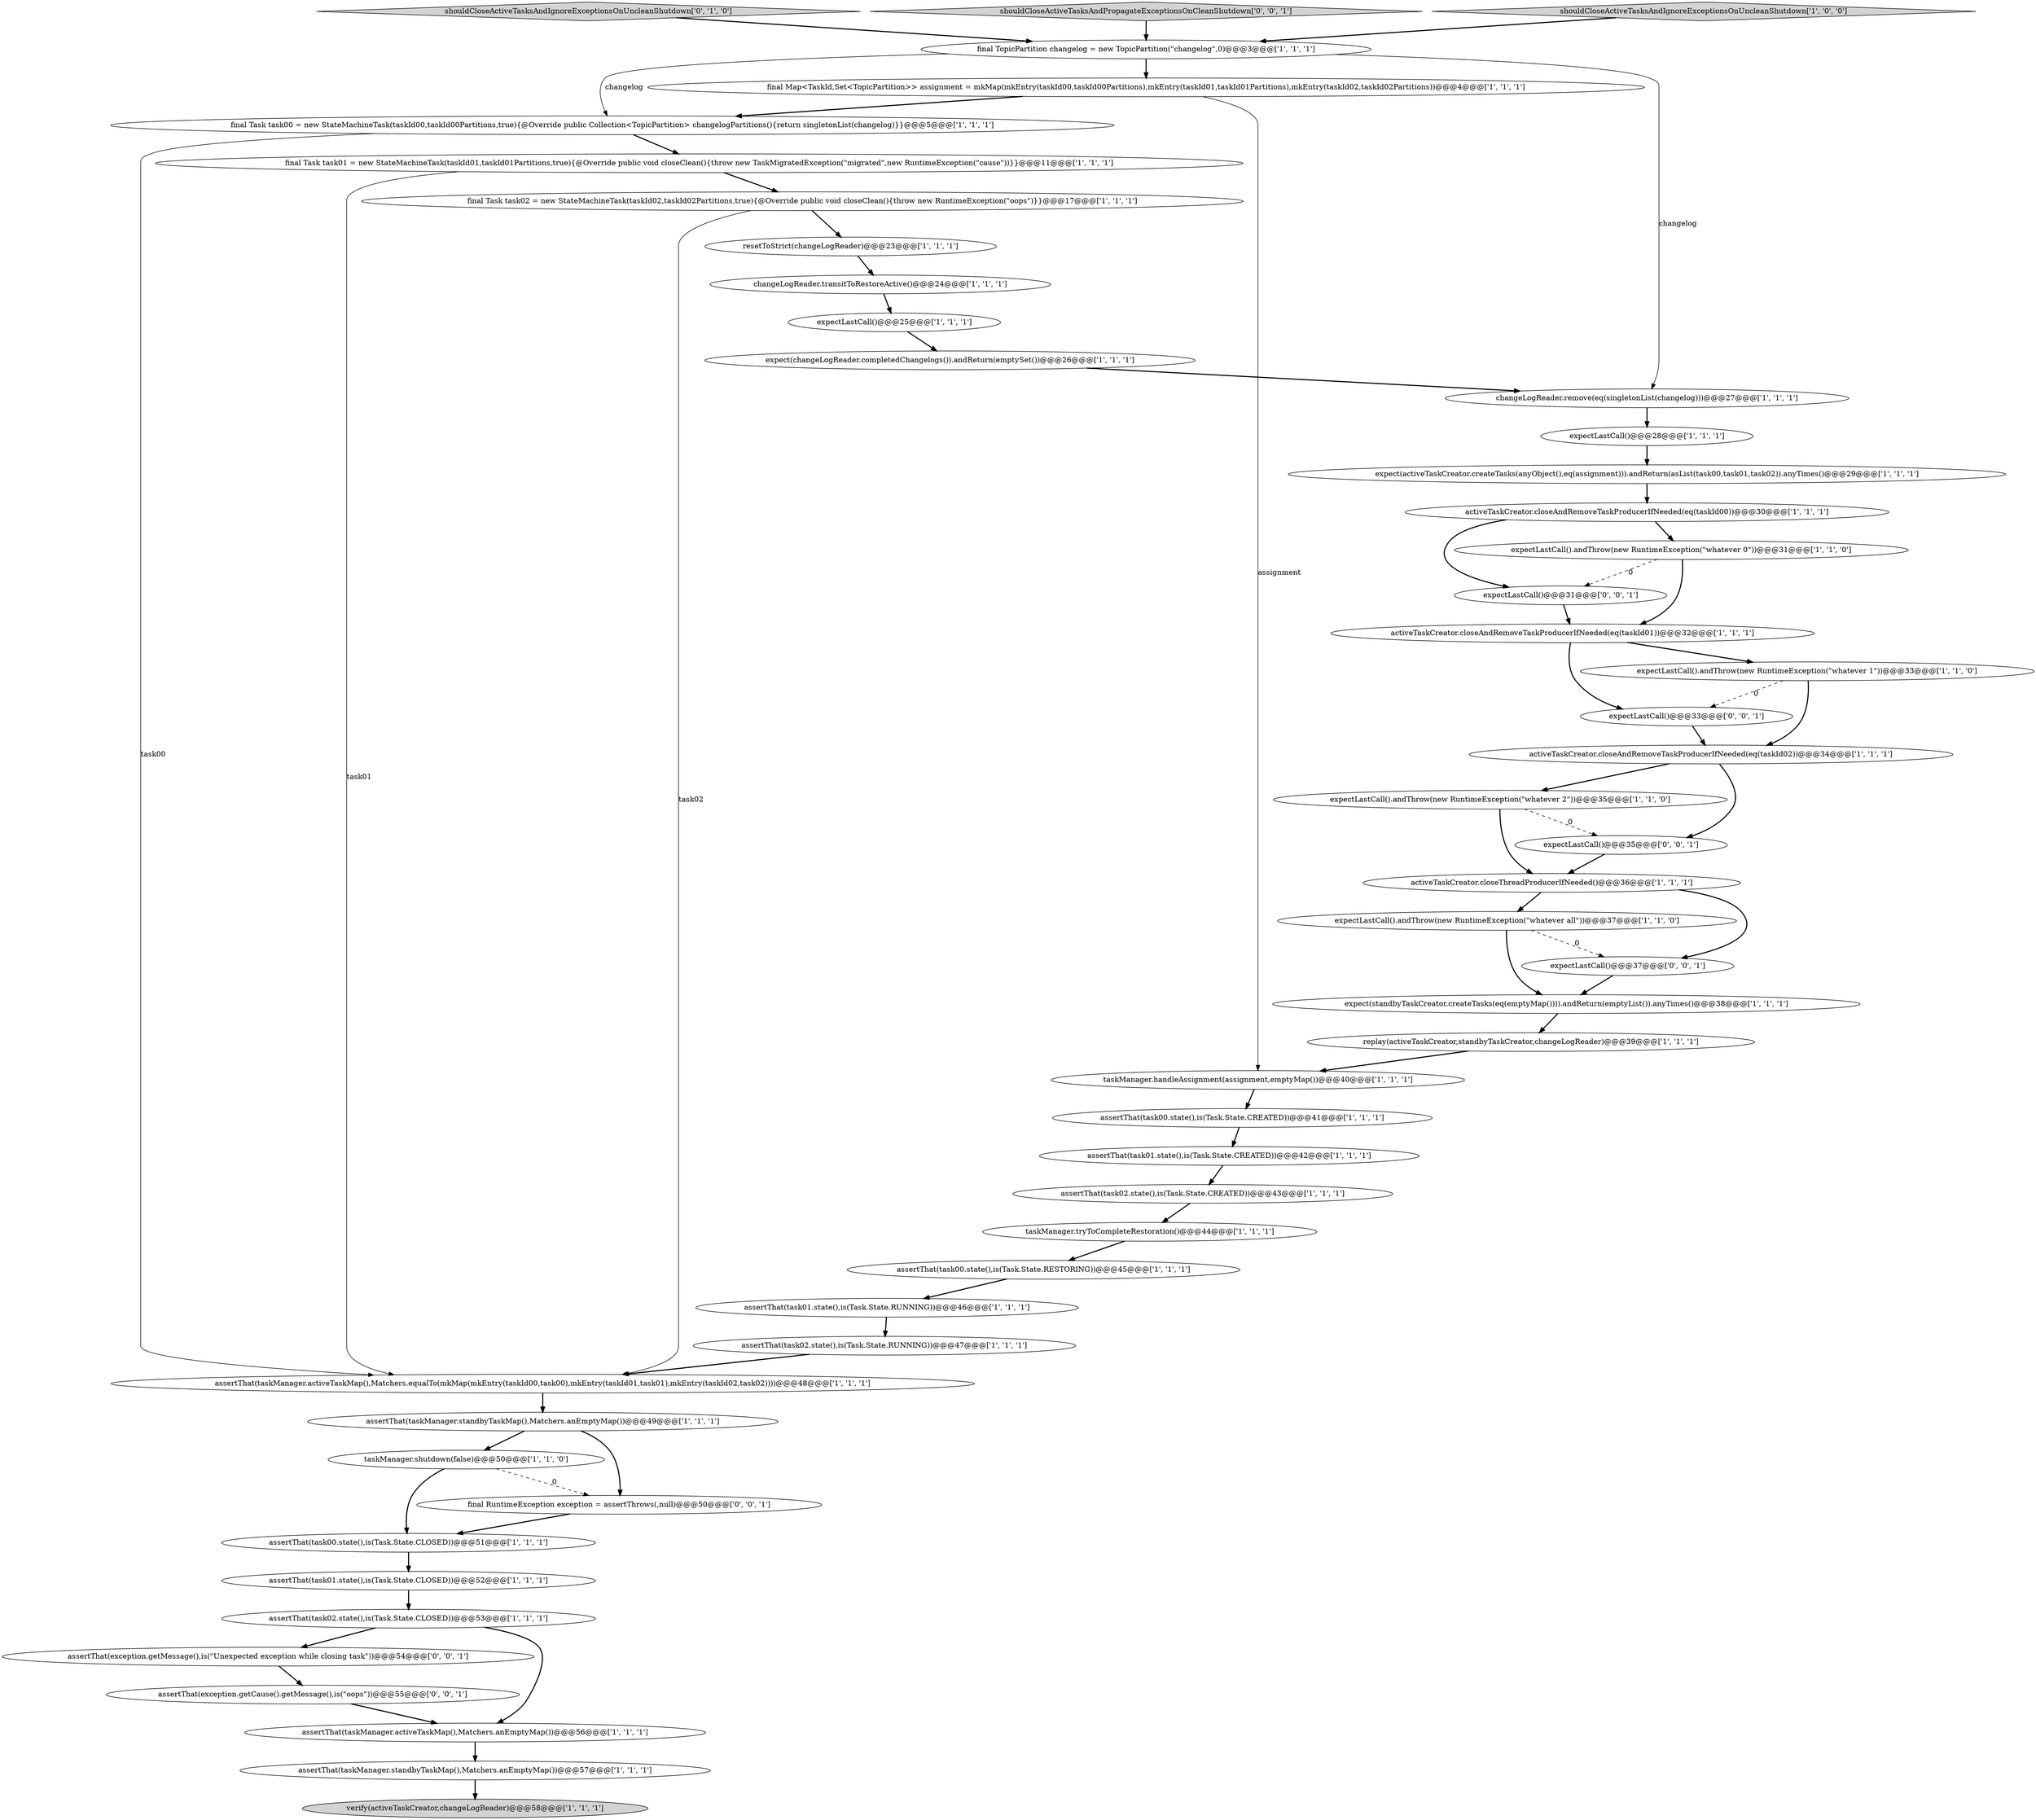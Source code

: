 digraph {
40 [style = filled, label = "shouldCloseActiveTasksAndIgnoreExceptionsOnUncleanShutdown['0', '1', '0']", fillcolor = lightgray, shape = diamond image = "AAA0AAABBB2BBB"];
16 [style = filled, label = "expectLastCall()@@@28@@@['1', '1', '1']", fillcolor = white, shape = ellipse image = "AAA0AAABBB1BBB"];
23 [style = filled, label = "assertThat(task02.state(),is(Task.State.CLOSED))@@@53@@@['1', '1', '1']", fillcolor = white, shape = ellipse image = "AAA0AAABBB1BBB"];
45 [style = filled, label = "expectLastCall()@@@35@@@['0', '0', '1']", fillcolor = white, shape = ellipse image = "AAA0AAABBB3BBB"];
36 [style = filled, label = "expectLastCall().andThrow(new RuntimeException(\"whatever 1\"))@@@33@@@['1', '1', '0']", fillcolor = white, shape = ellipse image = "AAA0AAABBB1BBB"];
1 [style = filled, label = "expectLastCall().andThrow(new RuntimeException(\"whatever 2\"))@@@35@@@['1', '1', '0']", fillcolor = white, shape = ellipse image = "AAA0AAABBB1BBB"];
46 [style = filled, label = "expectLastCall()@@@37@@@['0', '0', '1']", fillcolor = white, shape = ellipse image = "AAA0AAABBB3BBB"];
20 [style = filled, label = "assertThat(task01.state(),is(Task.State.CLOSED))@@@52@@@['1', '1', '1']", fillcolor = white, shape = ellipse image = "AAA0AAABBB1BBB"];
8 [style = filled, label = "expectLastCall().andThrow(new RuntimeException(\"whatever all\"))@@@37@@@['1', '1', '0']", fillcolor = white, shape = ellipse image = "AAA0AAABBB1BBB"];
28 [style = filled, label = "assertThat(task00.state(),is(Task.State.CREATED))@@@41@@@['1', '1', '1']", fillcolor = white, shape = ellipse image = "AAA0AAABBB1BBB"];
13 [style = filled, label = "final TopicPartition changelog = new TopicPartition(\"changelog\",0)@@@3@@@['1', '1', '1']", fillcolor = white, shape = ellipse image = "AAA0AAABBB1BBB"];
21 [style = filled, label = "final Task task00 = new StateMachineTask(taskId00,taskId00Partitions,true){@Override public Collection<TopicPartition> changelogPartitions(){return singletonList(changelog)}}@@@5@@@['1', '1', '1']", fillcolor = white, shape = ellipse image = "AAA0AAABBB1BBB"];
44 [style = filled, label = "shouldCloseActiveTasksAndPropagateExceptionsOnCleanShutdown['0', '0', '1']", fillcolor = lightgray, shape = diamond image = "AAA0AAABBB3BBB"];
6 [style = filled, label = "assertThat(task01.state(),is(Task.State.CREATED))@@@42@@@['1', '1', '1']", fillcolor = white, shape = ellipse image = "AAA0AAABBB1BBB"];
37 [style = filled, label = "assertThat(taskManager.activeTaskMap(),Matchers.equalTo(mkMap(mkEntry(taskId00,task00),mkEntry(taskId01,task01),mkEntry(taskId02,task02))))@@@48@@@['1', '1', '1']", fillcolor = white, shape = ellipse image = "AAA0AAABBB1BBB"];
39 [style = filled, label = "assertThat(taskManager.standbyTaskMap(),Matchers.anEmptyMap())@@@57@@@['1', '1', '1']", fillcolor = white, shape = ellipse image = "AAA0AAABBB1BBB"];
5 [style = filled, label = "replay(activeTaskCreator,standbyTaskCreator,changeLogReader)@@@39@@@['1', '1', '1']", fillcolor = white, shape = ellipse image = "AAA0AAABBB1BBB"];
26 [style = filled, label = "shouldCloseActiveTasksAndIgnoreExceptionsOnUncleanShutdown['1', '0', '0']", fillcolor = lightgray, shape = diamond image = "AAA0AAABBB1BBB"];
10 [style = filled, label = "taskManager.shutdown(false)@@@50@@@['1', '1', '0']", fillcolor = white, shape = ellipse image = "AAA0AAABBB1BBB"];
33 [style = filled, label = "activeTaskCreator.closeAndRemoveTaskProducerIfNeeded(eq(taskId01))@@@32@@@['1', '1', '1']", fillcolor = white, shape = ellipse image = "AAA0AAABBB1BBB"];
29 [style = filled, label = "assertThat(taskManager.standbyTaskMap(),Matchers.anEmptyMap())@@@49@@@['1', '1', '1']", fillcolor = white, shape = ellipse image = "AAA0AAABBB1BBB"];
42 [style = filled, label = "assertThat(exception.getMessage(),is(\"Unexpected exception while closing task\"))@@@54@@@['0', '0', '1']", fillcolor = white, shape = ellipse image = "AAA0AAABBB3BBB"];
24 [style = filled, label = "expectLastCall().andThrow(new RuntimeException(\"whatever 0\"))@@@31@@@['1', '1', '0']", fillcolor = white, shape = ellipse image = "AAA0AAABBB1BBB"];
3 [style = filled, label = "final Map<TaskId,Set<TopicPartition>> assignment = mkMap(mkEntry(taskId00,taskId00Partitions),mkEntry(taskId01,taskId01Partitions),mkEntry(taskId02,taskId02Partitions))@@@4@@@['1', '1', '1']", fillcolor = white, shape = ellipse image = "AAA0AAABBB1BBB"];
43 [style = filled, label = "expectLastCall()@@@33@@@['0', '0', '1']", fillcolor = white, shape = ellipse image = "AAA0AAABBB3BBB"];
47 [style = filled, label = "final RuntimeException exception = assertThrows(,null)@@@50@@@['0', '0', '1']", fillcolor = white, shape = ellipse image = "AAA0AAABBB3BBB"];
17 [style = filled, label = "activeTaskCreator.closeAndRemoveTaskProducerIfNeeded(eq(taskId02))@@@34@@@['1', '1', '1']", fillcolor = white, shape = ellipse image = "AAA0AAABBB1BBB"];
18 [style = filled, label = "assertThat(task02.state(),is(Task.State.CREATED))@@@43@@@['1', '1', '1']", fillcolor = white, shape = ellipse image = "AAA0AAABBB1BBB"];
12 [style = filled, label = "activeTaskCreator.closeAndRemoveTaskProducerIfNeeded(eq(taskId00))@@@30@@@['1', '1', '1']", fillcolor = white, shape = ellipse image = "AAA0AAABBB1BBB"];
14 [style = filled, label = "assertThat(task01.state(),is(Task.State.RUNNING))@@@46@@@['1', '1', '1']", fillcolor = white, shape = ellipse image = "AAA0AAABBB1BBB"];
27 [style = filled, label = "assertThat(task02.state(),is(Task.State.RUNNING))@@@47@@@['1', '1', '1']", fillcolor = white, shape = ellipse image = "AAA0AAABBB1BBB"];
48 [style = filled, label = "expectLastCall()@@@31@@@['0', '0', '1']", fillcolor = white, shape = ellipse image = "AAA0AAABBB3BBB"];
15 [style = filled, label = "final Task task01 = new StateMachineTask(taskId01,taskId01Partitions,true){@Override public void closeClean(){throw new TaskMigratedException(\"migrated\",new RuntimeException(\"cause\"))}}@@@11@@@['1', '1', '1']", fillcolor = white, shape = ellipse image = "AAA0AAABBB1BBB"];
32 [style = filled, label = "changeLogReader.remove(eq(singletonList(changelog)))@@@27@@@['1', '1', '1']", fillcolor = white, shape = ellipse image = "AAA0AAABBB1BBB"];
4 [style = filled, label = "final Task task02 = new StateMachineTask(taskId02,taskId02Partitions,true){@Override public void closeClean(){throw new RuntimeException(\"oops\")}}@@@17@@@['1', '1', '1']", fillcolor = white, shape = ellipse image = "AAA0AAABBB1BBB"];
38 [style = filled, label = "changeLogReader.transitToRestoreActive()@@@24@@@['1', '1', '1']", fillcolor = white, shape = ellipse image = "AAA0AAABBB1BBB"];
30 [style = filled, label = "expect(standbyTaskCreator.createTasks(eq(emptyMap()))).andReturn(emptyList()).anyTimes()@@@38@@@['1', '1', '1']", fillcolor = white, shape = ellipse image = "AAA0AAABBB1BBB"];
2 [style = filled, label = "verify(activeTaskCreator,changeLogReader)@@@58@@@['1', '1', '1']", fillcolor = lightgray, shape = ellipse image = "AAA0AAABBB1BBB"];
25 [style = filled, label = "assertThat(taskManager.activeTaskMap(),Matchers.anEmptyMap())@@@56@@@['1', '1', '1']", fillcolor = white, shape = ellipse image = "AAA0AAABBB1BBB"];
34 [style = filled, label = "taskManager.tryToCompleteRestoration()@@@44@@@['1', '1', '1']", fillcolor = white, shape = ellipse image = "AAA0AAABBB1BBB"];
41 [style = filled, label = "assertThat(exception.getCause().getMessage(),is(\"oops\"))@@@55@@@['0', '0', '1']", fillcolor = white, shape = ellipse image = "AAA0AAABBB3BBB"];
22 [style = filled, label = "expect(changeLogReader.completedChangelogs()).andReturn(emptySet())@@@26@@@['1', '1', '1']", fillcolor = white, shape = ellipse image = "AAA0AAABBB1BBB"];
0 [style = filled, label = "expect(activeTaskCreator.createTasks(anyObject(),eq(assignment))).andReturn(asList(task00,task01,task02)).anyTimes()@@@29@@@['1', '1', '1']", fillcolor = white, shape = ellipse image = "AAA0AAABBB1BBB"];
7 [style = filled, label = "resetToStrict(changeLogReader)@@@23@@@['1', '1', '1']", fillcolor = white, shape = ellipse image = "AAA0AAABBB1BBB"];
9 [style = filled, label = "assertThat(task00.state(),is(Task.State.CLOSED))@@@51@@@['1', '1', '1']", fillcolor = white, shape = ellipse image = "AAA0AAABBB1BBB"];
35 [style = filled, label = "expectLastCall()@@@25@@@['1', '1', '1']", fillcolor = white, shape = ellipse image = "AAA0AAABBB1BBB"];
19 [style = filled, label = "activeTaskCreator.closeThreadProducerIfNeeded()@@@36@@@['1', '1', '1']", fillcolor = white, shape = ellipse image = "AAA0AAABBB1BBB"];
11 [style = filled, label = "taskManager.handleAssignment(assignment,emptyMap())@@@40@@@['1', '1', '1']", fillcolor = white, shape = ellipse image = "AAA0AAABBB1BBB"];
31 [style = filled, label = "assertThat(task00.state(),is(Task.State.RESTORING))@@@45@@@['1', '1', '1']", fillcolor = white, shape = ellipse image = "AAA0AAABBB1BBB"];
14->27 [style = bold, label=""];
20->23 [style = bold, label=""];
44->13 [style = bold, label=""];
6->18 [style = bold, label=""];
7->38 [style = bold, label=""];
23->25 [style = bold, label=""];
4->7 [style = bold, label=""];
17->45 [style = bold, label=""];
12->48 [style = bold, label=""];
4->37 [style = solid, label="task02"];
39->2 [style = bold, label=""];
21->15 [style = bold, label=""];
26->13 [style = bold, label=""];
24->33 [style = bold, label=""];
36->43 [style = dashed, label="0"];
41->25 [style = bold, label=""];
10->47 [style = dashed, label="0"];
10->9 [style = bold, label=""];
9->20 [style = bold, label=""];
19->8 [style = bold, label=""];
3->21 [style = bold, label=""];
15->4 [style = bold, label=""];
3->11 [style = solid, label="assignment"];
16->0 [style = bold, label=""];
24->48 [style = dashed, label="0"];
48->33 [style = bold, label=""];
27->37 [style = bold, label=""];
13->21 [style = solid, label="changelog"];
47->9 [style = bold, label=""];
12->24 [style = bold, label=""];
22->32 [style = bold, label=""];
25->39 [style = bold, label=""];
29->47 [style = bold, label=""];
28->6 [style = bold, label=""];
37->29 [style = bold, label=""];
42->41 [style = bold, label=""];
0->12 [style = bold, label=""];
40->13 [style = bold, label=""];
5->11 [style = bold, label=""];
34->31 [style = bold, label=""];
13->32 [style = solid, label="changelog"];
30->5 [style = bold, label=""];
46->30 [style = bold, label=""];
45->19 [style = bold, label=""];
43->17 [style = bold, label=""];
1->45 [style = dashed, label="0"];
38->35 [style = bold, label=""];
1->19 [style = bold, label=""];
32->16 [style = bold, label=""];
18->34 [style = bold, label=""];
13->3 [style = bold, label=""];
29->10 [style = bold, label=""];
21->37 [style = solid, label="task00"];
8->30 [style = bold, label=""];
8->46 [style = dashed, label="0"];
19->46 [style = bold, label=""];
11->28 [style = bold, label=""];
35->22 [style = bold, label=""];
33->36 [style = bold, label=""];
36->17 [style = bold, label=""];
31->14 [style = bold, label=""];
15->37 [style = solid, label="task01"];
33->43 [style = bold, label=""];
23->42 [style = bold, label=""];
17->1 [style = bold, label=""];
}

